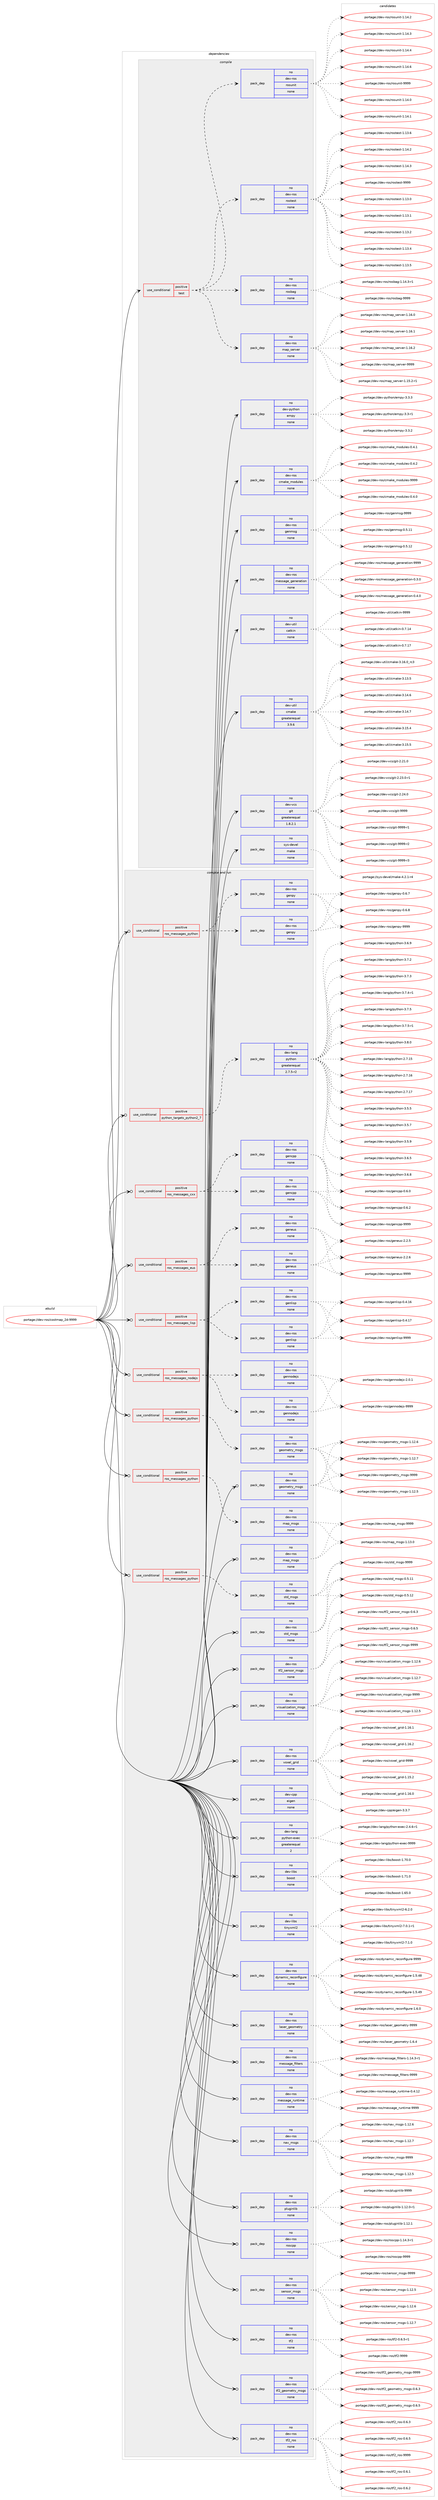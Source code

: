 digraph prolog {

# *************
# Graph options
# *************

newrank=true;
concentrate=true;
compound=true;
graph [rankdir=LR,fontname=Helvetica,fontsize=10,ranksep=1.5];#, ranksep=2.5, nodesep=0.2];
edge  [arrowhead=vee];
node  [fontname=Helvetica,fontsize=10];

# **********
# The ebuild
# **********

subgraph cluster_leftcol {
color=gray;
rank=same;
label=<<i>ebuild</i>>;
id [label="portage://dev-ros/costmap_2d-9999", color=red, width=4, href="../dev-ros/costmap_2d-9999.svg"];
}

# ****************
# The dependencies
# ****************

subgraph cluster_midcol {
color=gray;
label=<<i>dependencies</i>>;
subgraph cluster_compile {
fillcolor="#eeeeee";
style=filled;
label=<<i>compile</i>>;
subgraph cond42320 {
dependency185612 [label=<<TABLE BORDER="0" CELLBORDER="1" CELLSPACING="0" CELLPADDING="4"><TR><TD ROWSPAN="3" CELLPADDING="10">use_conditional</TD></TR><TR><TD>positive</TD></TR><TR><TD>test</TD></TR></TABLE>>, shape=none, color=red];
subgraph pack139864 {
dependency185613 [label=<<TABLE BORDER="0" CELLBORDER="1" CELLSPACING="0" CELLPADDING="4" WIDTH="220"><TR><TD ROWSPAN="6" CELLPADDING="30">pack_dep</TD></TR><TR><TD WIDTH="110">no</TD></TR><TR><TD>dev-ros</TD></TR><TR><TD>map_server</TD></TR><TR><TD>none</TD></TR><TR><TD></TD></TR></TABLE>>, shape=none, color=blue];
}
dependency185612:e -> dependency185613:w [weight=20,style="dashed",arrowhead="vee"];
subgraph pack139865 {
dependency185614 [label=<<TABLE BORDER="0" CELLBORDER="1" CELLSPACING="0" CELLPADDING="4" WIDTH="220"><TR><TD ROWSPAN="6" CELLPADDING="30">pack_dep</TD></TR><TR><TD WIDTH="110">no</TD></TR><TR><TD>dev-ros</TD></TR><TR><TD>rosbag</TD></TR><TR><TD>none</TD></TR><TR><TD></TD></TR></TABLE>>, shape=none, color=blue];
}
dependency185612:e -> dependency185614:w [weight=20,style="dashed",arrowhead="vee"];
subgraph pack139866 {
dependency185615 [label=<<TABLE BORDER="0" CELLBORDER="1" CELLSPACING="0" CELLPADDING="4" WIDTH="220"><TR><TD ROWSPAN="6" CELLPADDING="30">pack_dep</TD></TR><TR><TD WIDTH="110">no</TD></TR><TR><TD>dev-ros</TD></TR><TR><TD>rostest</TD></TR><TR><TD>none</TD></TR><TR><TD></TD></TR></TABLE>>, shape=none, color=blue];
}
dependency185612:e -> dependency185615:w [weight=20,style="dashed",arrowhead="vee"];
subgraph pack139867 {
dependency185616 [label=<<TABLE BORDER="0" CELLBORDER="1" CELLSPACING="0" CELLPADDING="4" WIDTH="220"><TR><TD ROWSPAN="6" CELLPADDING="30">pack_dep</TD></TR><TR><TD WIDTH="110">no</TD></TR><TR><TD>dev-ros</TD></TR><TR><TD>rosunit</TD></TR><TR><TD>none</TD></TR><TR><TD></TD></TR></TABLE>>, shape=none, color=blue];
}
dependency185612:e -> dependency185616:w [weight=20,style="dashed",arrowhead="vee"];
}
id:e -> dependency185612:w [weight=20,style="solid",arrowhead="vee"];
subgraph pack139868 {
dependency185617 [label=<<TABLE BORDER="0" CELLBORDER="1" CELLSPACING="0" CELLPADDING="4" WIDTH="220"><TR><TD ROWSPAN="6" CELLPADDING="30">pack_dep</TD></TR><TR><TD WIDTH="110">no</TD></TR><TR><TD>dev-python</TD></TR><TR><TD>empy</TD></TR><TR><TD>none</TD></TR><TR><TD></TD></TR></TABLE>>, shape=none, color=blue];
}
id:e -> dependency185617:w [weight=20,style="solid",arrowhead="vee"];
subgraph pack139869 {
dependency185618 [label=<<TABLE BORDER="0" CELLBORDER="1" CELLSPACING="0" CELLPADDING="4" WIDTH="220"><TR><TD ROWSPAN="6" CELLPADDING="30">pack_dep</TD></TR><TR><TD WIDTH="110">no</TD></TR><TR><TD>dev-ros</TD></TR><TR><TD>cmake_modules</TD></TR><TR><TD>none</TD></TR><TR><TD></TD></TR></TABLE>>, shape=none, color=blue];
}
id:e -> dependency185618:w [weight=20,style="solid",arrowhead="vee"];
subgraph pack139870 {
dependency185619 [label=<<TABLE BORDER="0" CELLBORDER="1" CELLSPACING="0" CELLPADDING="4" WIDTH="220"><TR><TD ROWSPAN="6" CELLPADDING="30">pack_dep</TD></TR><TR><TD WIDTH="110">no</TD></TR><TR><TD>dev-ros</TD></TR><TR><TD>genmsg</TD></TR><TR><TD>none</TD></TR><TR><TD></TD></TR></TABLE>>, shape=none, color=blue];
}
id:e -> dependency185619:w [weight=20,style="solid",arrowhead="vee"];
subgraph pack139871 {
dependency185620 [label=<<TABLE BORDER="0" CELLBORDER="1" CELLSPACING="0" CELLPADDING="4" WIDTH="220"><TR><TD ROWSPAN="6" CELLPADDING="30">pack_dep</TD></TR><TR><TD WIDTH="110">no</TD></TR><TR><TD>dev-ros</TD></TR><TR><TD>message_generation</TD></TR><TR><TD>none</TD></TR><TR><TD></TD></TR></TABLE>>, shape=none, color=blue];
}
id:e -> dependency185620:w [weight=20,style="solid",arrowhead="vee"];
subgraph pack139872 {
dependency185621 [label=<<TABLE BORDER="0" CELLBORDER="1" CELLSPACING="0" CELLPADDING="4" WIDTH="220"><TR><TD ROWSPAN="6" CELLPADDING="30">pack_dep</TD></TR><TR><TD WIDTH="110">no</TD></TR><TR><TD>dev-util</TD></TR><TR><TD>catkin</TD></TR><TR><TD>none</TD></TR><TR><TD></TD></TR></TABLE>>, shape=none, color=blue];
}
id:e -> dependency185621:w [weight=20,style="solid",arrowhead="vee"];
subgraph pack139873 {
dependency185622 [label=<<TABLE BORDER="0" CELLBORDER="1" CELLSPACING="0" CELLPADDING="4" WIDTH="220"><TR><TD ROWSPAN="6" CELLPADDING="30">pack_dep</TD></TR><TR><TD WIDTH="110">no</TD></TR><TR><TD>dev-util</TD></TR><TR><TD>cmake</TD></TR><TR><TD>greaterequal</TD></TR><TR><TD>3.9.6</TD></TR></TABLE>>, shape=none, color=blue];
}
id:e -> dependency185622:w [weight=20,style="solid",arrowhead="vee"];
subgraph pack139874 {
dependency185623 [label=<<TABLE BORDER="0" CELLBORDER="1" CELLSPACING="0" CELLPADDING="4" WIDTH="220"><TR><TD ROWSPAN="6" CELLPADDING="30">pack_dep</TD></TR><TR><TD WIDTH="110">no</TD></TR><TR><TD>dev-vcs</TD></TR><TR><TD>git</TD></TR><TR><TD>greaterequal</TD></TR><TR><TD>1.8.2.1</TD></TR></TABLE>>, shape=none, color=blue];
}
id:e -> dependency185623:w [weight=20,style="solid",arrowhead="vee"];
subgraph pack139875 {
dependency185624 [label=<<TABLE BORDER="0" CELLBORDER="1" CELLSPACING="0" CELLPADDING="4" WIDTH="220"><TR><TD ROWSPAN="6" CELLPADDING="30">pack_dep</TD></TR><TR><TD WIDTH="110">no</TD></TR><TR><TD>sys-devel</TD></TR><TR><TD>make</TD></TR><TR><TD>none</TD></TR><TR><TD></TD></TR></TABLE>>, shape=none, color=blue];
}
id:e -> dependency185624:w [weight=20,style="solid",arrowhead="vee"];
}
subgraph cluster_compileandrun {
fillcolor="#eeeeee";
style=filled;
label=<<i>compile and run</i>>;
subgraph cond42321 {
dependency185625 [label=<<TABLE BORDER="0" CELLBORDER="1" CELLSPACING="0" CELLPADDING="4"><TR><TD ROWSPAN="3" CELLPADDING="10">use_conditional</TD></TR><TR><TD>positive</TD></TR><TR><TD>python_targets_python2_7</TD></TR></TABLE>>, shape=none, color=red];
subgraph pack139876 {
dependency185626 [label=<<TABLE BORDER="0" CELLBORDER="1" CELLSPACING="0" CELLPADDING="4" WIDTH="220"><TR><TD ROWSPAN="6" CELLPADDING="30">pack_dep</TD></TR><TR><TD WIDTH="110">no</TD></TR><TR><TD>dev-lang</TD></TR><TR><TD>python</TD></TR><TR><TD>greaterequal</TD></TR><TR><TD>2.7.5-r2</TD></TR></TABLE>>, shape=none, color=blue];
}
dependency185625:e -> dependency185626:w [weight=20,style="dashed",arrowhead="vee"];
}
id:e -> dependency185625:w [weight=20,style="solid",arrowhead="odotvee"];
subgraph cond42322 {
dependency185627 [label=<<TABLE BORDER="0" CELLBORDER="1" CELLSPACING="0" CELLPADDING="4"><TR><TD ROWSPAN="3" CELLPADDING="10">use_conditional</TD></TR><TR><TD>positive</TD></TR><TR><TD>ros_messages_cxx</TD></TR></TABLE>>, shape=none, color=red];
subgraph pack139877 {
dependency185628 [label=<<TABLE BORDER="0" CELLBORDER="1" CELLSPACING="0" CELLPADDING="4" WIDTH="220"><TR><TD ROWSPAN="6" CELLPADDING="30">pack_dep</TD></TR><TR><TD WIDTH="110">no</TD></TR><TR><TD>dev-ros</TD></TR><TR><TD>gencpp</TD></TR><TR><TD>none</TD></TR><TR><TD></TD></TR></TABLE>>, shape=none, color=blue];
}
dependency185627:e -> dependency185628:w [weight=20,style="dashed",arrowhead="vee"];
subgraph pack139878 {
dependency185629 [label=<<TABLE BORDER="0" CELLBORDER="1" CELLSPACING="0" CELLPADDING="4" WIDTH="220"><TR><TD ROWSPAN="6" CELLPADDING="30">pack_dep</TD></TR><TR><TD WIDTH="110">no</TD></TR><TR><TD>dev-ros</TD></TR><TR><TD>gencpp</TD></TR><TR><TD>none</TD></TR><TR><TD></TD></TR></TABLE>>, shape=none, color=blue];
}
dependency185627:e -> dependency185629:w [weight=20,style="dashed",arrowhead="vee"];
}
id:e -> dependency185627:w [weight=20,style="solid",arrowhead="odotvee"];
subgraph cond42323 {
dependency185630 [label=<<TABLE BORDER="0" CELLBORDER="1" CELLSPACING="0" CELLPADDING="4"><TR><TD ROWSPAN="3" CELLPADDING="10">use_conditional</TD></TR><TR><TD>positive</TD></TR><TR><TD>ros_messages_eus</TD></TR></TABLE>>, shape=none, color=red];
subgraph pack139879 {
dependency185631 [label=<<TABLE BORDER="0" CELLBORDER="1" CELLSPACING="0" CELLPADDING="4" WIDTH="220"><TR><TD ROWSPAN="6" CELLPADDING="30">pack_dep</TD></TR><TR><TD WIDTH="110">no</TD></TR><TR><TD>dev-ros</TD></TR><TR><TD>geneus</TD></TR><TR><TD>none</TD></TR><TR><TD></TD></TR></TABLE>>, shape=none, color=blue];
}
dependency185630:e -> dependency185631:w [weight=20,style="dashed",arrowhead="vee"];
subgraph pack139880 {
dependency185632 [label=<<TABLE BORDER="0" CELLBORDER="1" CELLSPACING="0" CELLPADDING="4" WIDTH="220"><TR><TD ROWSPAN="6" CELLPADDING="30">pack_dep</TD></TR><TR><TD WIDTH="110">no</TD></TR><TR><TD>dev-ros</TD></TR><TR><TD>geneus</TD></TR><TR><TD>none</TD></TR><TR><TD></TD></TR></TABLE>>, shape=none, color=blue];
}
dependency185630:e -> dependency185632:w [weight=20,style="dashed",arrowhead="vee"];
}
id:e -> dependency185630:w [weight=20,style="solid",arrowhead="odotvee"];
subgraph cond42324 {
dependency185633 [label=<<TABLE BORDER="0" CELLBORDER="1" CELLSPACING="0" CELLPADDING="4"><TR><TD ROWSPAN="3" CELLPADDING="10">use_conditional</TD></TR><TR><TD>positive</TD></TR><TR><TD>ros_messages_lisp</TD></TR></TABLE>>, shape=none, color=red];
subgraph pack139881 {
dependency185634 [label=<<TABLE BORDER="0" CELLBORDER="1" CELLSPACING="0" CELLPADDING="4" WIDTH="220"><TR><TD ROWSPAN="6" CELLPADDING="30">pack_dep</TD></TR><TR><TD WIDTH="110">no</TD></TR><TR><TD>dev-ros</TD></TR><TR><TD>genlisp</TD></TR><TR><TD>none</TD></TR><TR><TD></TD></TR></TABLE>>, shape=none, color=blue];
}
dependency185633:e -> dependency185634:w [weight=20,style="dashed",arrowhead="vee"];
subgraph pack139882 {
dependency185635 [label=<<TABLE BORDER="0" CELLBORDER="1" CELLSPACING="0" CELLPADDING="4" WIDTH="220"><TR><TD ROWSPAN="6" CELLPADDING="30">pack_dep</TD></TR><TR><TD WIDTH="110">no</TD></TR><TR><TD>dev-ros</TD></TR><TR><TD>genlisp</TD></TR><TR><TD>none</TD></TR><TR><TD></TD></TR></TABLE>>, shape=none, color=blue];
}
dependency185633:e -> dependency185635:w [weight=20,style="dashed",arrowhead="vee"];
}
id:e -> dependency185633:w [weight=20,style="solid",arrowhead="odotvee"];
subgraph cond42325 {
dependency185636 [label=<<TABLE BORDER="0" CELLBORDER="1" CELLSPACING="0" CELLPADDING="4"><TR><TD ROWSPAN="3" CELLPADDING="10">use_conditional</TD></TR><TR><TD>positive</TD></TR><TR><TD>ros_messages_nodejs</TD></TR></TABLE>>, shape=none, color=red];
subgraph pack139883 {
dependency185637 [label=<<TABLE BORDER="0" CELLBORDER="1" CELLSPACING="0" CELLPADDING="4" WIDTH="220"><TR><TD ROWSPAN="6" CELLPADDING="30">pack_dep</TD></TR><TR><TD WIDTH="110">no</TD></TR><TR><TD>dev-ros</TD></TR><TR><TD>gennodejs</TD></TR><TR><TD>none</TD></TR><TR><TD></TD></TR></TABLE>>, shape=none, color=blue];
}
dependency185636:e -> dependency185637:w [weight=20,style="dashed",arrowhead="vee"];
subgraph pack139884 {
dependency185638 [label=<<TABLE BORDER="0" CELLBORDER="1" CELLSPACING="0" CELLPADDING="4" WIDTH="220"><TR><TD ROWSPAN="6" CELLPADDING="30">pack_dep</TD></TR><TR><TD WIDTH="110">no</TD></TR><TR><TD>dev-ros</TD></TR><TR><TD>gennodejs</TD></TR><TR><TD>none</TD></TR><TR><TD></TD></TR></TABLE>>, shape=none, color=blue];
}
dependency185636:e -> dependency185638:w [weight=20,style="dashed",arrowhead="vee"];
}
id:e -> dependency185636:w [weight=20,style="solid",arrowhead="odotvee"];
subgraph cond42326 {
dependency185639 [label=<<TABLE BORDER="0" CELLBORDER="1" CELLSPACING="0" CELLPADDING="4"><TR><TD ROWSPAN="3" CELLPADDING="10">use_conditional</TD></TR><TR><TD>positive</TD></TR><TR><TD>ros_messages_python</TD></TR></TABLE>>, shape=none, color=red];
subgraph pack139885 {
dependency185640 [label=<<TABLE BORDER="0" CELLBORDER="1" CELLSPACING="0" CELLPADDING="4" WIDTH="220"><TR><TD ROWSPAN="6" CELLPADDING="30">pack_dep</TD></TR><TR><TD WIDTH="110">no</TD></TR><TR><TD>dev-ros</TD></TR><TR><TD>genpy</TD></TR><TR><TD>none</TD></TR><TR><TD></TD></TR></TABLE>>, shape=none, color=blue];
}
dependency185639:e -> dependency185640:w [weight=20,style="dashed",arrowhead="vee"];
subgraph pack139886 {
dependency185641 [label=<<TABLE BORDER="0" CELLBORDER="1" CELLSPACING="0" CELLPADDING="4" WIDTH="220"><TR><TD ROWSPAN="6" CELLPADDING="30">pack_dep</TD></TR><TR><TD WIDTH="110">no</TD></TR><TR><TD>dev-ros</TD></TR><TR><TD>genpy</TD></TR><TR><TD>none</TD></TR><TR><TD></TD></TR></TABLE>>, shape=none, color=blue];
}
dependency185639:e -> dependency185641:w [weight=20,style="dashed",arrowhead="vee"];
}
id:e -> dependency185639:w [weight=20,style="solid",arrowhead="odotvee"];
subgraph cond42327 {
dependency185642 [label=<<TABLE BORDER="0" CELLBORDER="1" CELLSPACING="0" CELLPADDING="4"><TR><TD ROWSPAN="3" CELLPADDING="10">use_conditional</TD></TR><TR><TD>positive</TD></TR><TR><TD>ros_messages_python</TD></TR></TABLE>>, shape=none, color=red];
subgraph pack139887 {
dependency185643 [label=<<TABLE BORDER="0" CELLBORDER="1" CELLSPACING="0" CELLPADDING="4" WIDTH="220"><TR><TD ROWSPAN="6" CELLPADDING="30">pack_dep</TD></TR><TR><TD WIDTH="110">no</TD></TR><TR><TD>dev-ros</TD></TR><TR><TD>geometry_msgs</TD></TR><TR><TD>none</TD></TR><TR><TD></TD></TR></TABLE>>, shape=none, color=blue];
}
dependency185642:e -> dependency185643:w [weight=20,style="dashed",arrowhead="vee"];
}
id:e -> dependency185642:w [weight=20,style="solid",arrowhead="odotvee"];
subgraph cond42328 {
dependency185644 [label=<<TABLE BORDER="0" CELLBORDER="1" CELLSPACING="0" CELLPADDING="4"><TR><TD ROWSPAN="3" CELLPADDING="10">use_conditional</TD></TR><TR><TD>positive</TD></TR><TR><TD>ros_messages_python</TD></TR></TABLE>>, shape=none, color=red];
subgraph pack139888 {
dependency185645 [label=<<TABLE BORDER="0" CELLBORDER="1" CELLSPACING="0" CELLPADDING="4" WIDTH="220"><TR><TD ROWSPAN="6" CELLPADDING="30">pack_dep</TD></TR><TR><TD WIDTH="110">no</TD></TR><TR><TD>dev-ros</TD></TR><TR><TD>map_msgs</TD></TR><TR><TD>none</TD></TR><TR><TD></TD></TR></TABLE>>, shape=none, color=blue];
}
dependency185644:e -> dependency185645:w [weight=20,style="dashed",arrowhead="vee"];
}
id:e -> dependency185644:w [weight=20,style="solid",arrowhead="odotvee"];
subgraph cond42329 {
dependency185646 [label=<<TABLE BORDER="0" CELLBORDER="1" CELLSPACING="0" CELLPADDING="4"><TR><TD ROWSPAN="3" CELLPADDING="10">use_conditional</TD></TR><TR><TD>positive</TD></TR><TR><TD>ros_messages_python</TD></TR></TABLE>>, shape=none, color=red];
subgraph pack139889 {
dependency185647 [label=<<TABLE BORDER="0" CELLBORDER="1" CELLSPACING="0" CELLPADDING="4" WIDTH="220"><TR><TD ROWSPAN="6" CELLPADDING="30">pack_dep</TD></TR><TR><TD WIDTH="110">no</TD></TR><TR><TD>dev-ros</TD></TR><TR><TD>std_msgs</TD></TR><TR><TD>none</TD></TR><TR><TD></TD></TR></TABLE>>, shape=none, color=blue];
}
dependency185646:e -> dependency185647:w [weight=20,style="dashed",arrowhead="vee"];
}
id:e -> dependency185646:w [weight=20,style="solid",arrowhead="odotvee"];
subgraph pack139890 {
dependency185648 [label=<<TABLE BORDER="0" CELLBORDER="1" CELLSPACING="0" CELLPADDING="4" WIDTH="220"><TR><TD ROWSPAN="6" CELLPADDING="30">pack_dep</TD></TR><TR><TD WIDTH="110">no</TD></TR><TR><TD>dev-cpp</TD></TR><TR><TD>eigen</TD></TR><TR><TD>none</TD></TR><TR><TD></TD></TR></TABLE>>, shape=none, color=blue];
}
id:e -> dependency185648:w [weight=20,style="solid",arrowhead="odotvee"];
subgraph pack139891 {
dependency185649 [label=<<TABLE BORDER="0" CELLBORDER="1" CELLSPACING="0" CELLPADDING="4" WIDTH="220"><TR><TD ROWSPAN="6" CELLPADDING="30">pack_dep</TD></TR><TR><TD WIDTH="110">no</TD></TR><TR><TD>dev-lang</TD></TR><TR><TD>python-exec</TD></TR><TR><TD>greaterequal</TD></TR><TR><TD>2</TD></TR></TABLE>>, shape=none, color=blue];
}
id:e -> dependency185649:w [weight=20,style="solid",arrowhead="odotvee"];
subgraph pack139892 {
dependency185650 [label=<<TABLE BORDER="0" CELLBORDER="1" CELLSPACING="0" CELLPADDING="4" WIDTH="220"><TR><TD ROWSPAN="6" CELLPADDING="30">pack_dep</TD></TR><TR><TD WIDTH="110">no</TD></TR><TR><TD>dev-libs</TD></TR><TR><TD>boost</TD></TR><TR><TD>none</TD></TR><TR><TD></TD></TR></TABLE>>, shape=none, color=blue];
}
id:e -> dependency185650:w [weight=20,style="solid",arrowhead="odotvee"];
subgraph pack139893 {
dependency185651 [label=<<TABLE BORDER="0" CELLBORDER="1" CELLSPACING="0" CELLPADDING="4" WIDTH="220"><TR><TD ROWSPAN="6" CELLPADDING="30">pack_dep</TD></TR><TR><TD WIDTH="110">no</TD></TR><TR><TD>dev-libs</TD></TR><TR><TD>tinyxml2</TD></TR><TR><TD>none</TD></TR><TR><TD></TD></TR></TABLE>>, shape=none, color=blue];
}
id:e -> dependency185651:w [weight=20,style="solid",arrowhead="odotvee"];
subgraph pack139894 {
dependency185652 [label=<<TABLE BORDER="0" CELLBORDER="1" CELLSPACING="0" CELLPADDING="4" WIDTH="220"><TR><TD ROWSPAN="6" CELLPADDING="30">pack_dep</TD></TR><TR><TD WIDTH="110">no</TD></TR><TR><TD>dev-ros</TD></TR><TR><TD>dynamic_reconfigure</TD></TR><TR><TD>none</TD></TR><TR><TD></TD></TR></TABLE>>, shape=none, color=blue];
}
id:e -> dependency185652:w [weight=20,style="solid",arrowhead="odotvee"];
subgraph pack139895 {
dependency185653 [label=<<TABLE BORDER="0" CELLBORDER="1" CELLSPACING="0" CELLPADDING="4" WIDTH="220"><TR><TD ROWSPAN="6" CELLPADDING="30">pack_dep</TD></TR><TR><TD WIDTH="110">no</TD></TR><TR><TD>dev-ros</TD></TR><TR><TD>geometry_msgs</TD></TR><TR><TD>none</TD></TR><TR><TD></TD></TR></TABLE>>, shape=none, color=blue];
}
id:e -> dependency185653:w [weight=20,style="solid",arrowhead="odotvee"];
subgraph pack139896 {
dependency185654 [label=<<TABLE BORDER="0" CELLBORDER="1" CELLSPACING="0" CELLPADDING="4" WIDTH="220"><TR><TD ROWSPAN="6" CELLPADDING="30">pack_dep</TD></TR><TR><TD WIDTH="110">no</TD></TR><TR><TD>dev-ros</TD></TR><TR><TD>laser_geometry</TD></TR><TR><TD>none</TD></TR><TR><TD></TD></TR></TABLE>>, shape=none, color=blue];
}
id:e -> dependency185654:w [weight=20,style="solid",arrowhead="odotvee"];
subgraph pack139897 {
dependency185655 [label=<<TABLE BORDER="0" CELLBORDER="1" CELLSPACING="0" CELLPADDING="4" WIDTH="220"><TR><TD ROWSPAN="6" CELLPADDING="30">pack_dep</TD></TR><TR><TD WIDTH="110">no</TD></TR><TR><TD>dev-ros</TD></TR><TR><TD>map_msgs</TD></TR><TR><TD>none</TD></TR><TR><TD></TD></TR></TABLE>>, shape=none, color=blue];
}
id:e -> dependency185655:w [weight=20,style="solid",arrowhead="odotvee"];
subgraph pack139898 {
dependency185656 [label=<<TABLE BORDER="0" CELLBORDER="1" CELLSPACING="0" CELLPADDING="4" WIDTH="220"><TR><TD ROWSPAN="6" CELLPADDING="30">pack_dep</TD></TR><TR><TD WIDTH="110">no</TD></TR><TR><TD>dev-ros</TD></TR><TR><TD>message_filters</TD></TR><TR><TD>none</TD></TR><TR><TD></TD></TR></TABLE>>, shape=none, color=blue];
}
id:e -> dependency185656:w [weight=20,style="solid",arrowhead="odotvee"];
subgraph pack139899 {
dependency185657 [label=<<TABLE BORDER="0" CELLBORDER="1" CELLSPACING="0" CELLPADDING="4" WIDTH="220"><TR><TD ROWSPAN="6" CELLPADDING="30">pack_dep</TD></TR><TR><TD WIDTH="110">no</TD></TR><TR><TD>dev-ros</TD></TR><TR><TD>message_runtime</TD></TR><TR><TD>none</TD></TR><TR><TD></TD></TR></TABLE>>, shape=none, color=blue];
}
id:e -> dependency185657:w [weight=20,style="solid",arrowhead="odotvee"];
subgraph pack139900 {
dependency185658 [label=<<TABLE BORDER="0" CELLBORDER="1" CELLSPACING="0" CELLPADDING="4" WIDTH="220"><TR><TD ROWSPAN="6" CELLPADDING="30">pack_dep</TD></TR><TR><TD WIDTH="110">no</TD></TR><TR><TD>dev-ros</TD></TR><TR><TD>nav_msgs</TD></TR><TR><TD>none</TD></TR><TR><TD></TD></TR></TABLE>>, shape=none, color=blue];
}
id:e -> dependency185658:w [weight=20,style="solid",arrowhead="odotvee"];
subgraph pack139901 {
dependency185659 [label=<<TABLE BORDER="0" CELLBORDER="1" CELLSPACING="0" CELLPADDING="4" WIDTH="220"><TR><TD ROWSPAN="6" CELLPADDING="30">pack_dep</TD></TR><TR><TD WIDTH="110">no</TD></TR><TR><TD>dev-ros</TD></TR><TR><TD>pluginlib</TD></TR><TR><TD>none</TD></TR><TR><TD></TD></TR></TABLE>>, shape=none, color=blue];
}
id:e -> dependency185659:w [weight=20,style="solid",arrowhead="odotvee"];
subgraph pack139902 {
dependency185660 [label=<<TABLE BORDER="0" CELLBORDER="1" CELLSPACING="0" CELLPADDING="4" WIDTH="220"><TR><TD ROWSPAN="6" CELLPADDING="30">pack_dep</TD></TR><TR><TD WIDTH="110">no</TD></TR><TR><TD>dev-ros</TD></TR><TR><TD>roscpp</TD></TR><TR><TD>none</TD></TR><TR><TD></TD></TR></TABLE>>, shape=none, color=blue];
}
id:e -> dependency185660:w [weight=20,style="solid",arrowhead="odotvee"];
subgraph pack139903 {
dependency185661 [label=<<TABLE BORDER="0" CELLBORDER="1" CELLSPACING="0" CELLPADDING="4" WIDTH="220"><TR><TD ROWSPAN="6" CELLPADDING="30">pack_dep</TD></TR><TR><TD WIDTH="110">no</TD></TR><TR><TD>dev-ros</TD></TR><TR><TD>sensor_msgs</TD></TR><TR><TD>none</TD></TR><TR><TD></TD></TR></TABLE>>, shape=none, color=blue];
}
id:e -> dependency185661:w [weight=20,style="solid",arrowhead="odotvee"];
subgraph pack139904 {
dependency185662 [label=<<TABLE BORDER="0" CELLBORDER="1" CELLSPACING="0" CELLPADDING="4" WIDTH="220"><TR><TD ROWSPAN="6" CELLPADDING="30">pack_dep</TD></TR><TR><TD WIDTH="110">no</TD></TR><TR><TD>dev-ros</TD></TR><TR><TD>std_msgs</TD></TR><TR><TD>none</TD></TR><TR><TD></TD></TR></TABLE>>, shape=none, color=blue];
}
id:e -> dependency185662:w [weight=20,style="solid",arrowhead="odotvee"];
subgraph pack139905 {
dependency185663 [label=<<TABLE BORDER="0" CELLBORDER="1" CELLSPACING="0" CELLPADDING="4" WIDTH="220"><TR><TD ROWSPAN="6" CELLPADDING="30">pack_dep</TD></TR><TR><TD WIDTH="110">no</TD></TR><TR><TD>dev-ros</TD></TR><TR><TD>tf2</TD></TR><TR><TD>none</TD></TR><TR><TD></TD></TR></TABLE>>, shape=none, color=blue];
}
id:e -> dependency185663:w [weight=20,style="solid",arrowhead="odotvee"];
subgraph pack139906 {
dependency185664 [label=<<TABLE BORDER="0" CELLBORDER="1" CELLSPACING="0" CELLPADDING="4" WIDTH="220"><TR><TD ROWSPAN="6" CELLPADDING="30">pack_dep</TD></TR><TR><TD WIDTH="110">no</TD></TR><TR><TD>dev-ros</TD></TR><TR><TD>tf2_geometry_msgs</TD></TR><TR><TD>none</TD></TR><TR><TD></TD></TR></TABLE>>, shape=none, color=blue];
}
id:e -> dependency185664:w [weight=20,style="solid",arrowhead="odotvee"];
subgraph pack139907 {
dependency185665 [label=<<TABLE BORDER="0" CELLBORDER="1" CELLSPACING="0" CELLPADDING="4" WIDTH="220"><TR><TD ROWSPAN="6" CELLPADDING="30">pack_dep</TD></TR><TR><TD WIDTH="110">no</TD></TR><TR><TD>dev-ros</TD></TR><TR><TD>tf2_ros</TD></TR><TR><TD>none</TD></TR><TR><TD></TD></TR></TABLE>>, shape=none, color=blue];
}
id:e -> dependency185665:w [weight=20,style="solid",arrowhead="odotvee"];
subgraph pack139908 {
dependency185666 [label=<<TABLE BORDER="0" CELLBORDER="1" CELLSPACING="0" CELLPADDING="4" WIDTH="220"><TR><TD ROWSPAN="6" CELLPADDING="30">pack_dep</TD></TR><TR><TD WIDTH="110">no</TD></TR><TR><TD>dev-ros</TD></TR><TR><TD>tf2_sensor_msgs</TD></TR><TR><TD>none</TD></TR><TR><TD></TD></TR></TABLE>>, shape=none, color=blue];
}
id:e -> dependency185666:w [weight=20,style="solid",arrowhead="odotvee"];
subgraph pack139909 {
dependency185667 [label=<<TABLE BORDER="0" CELLBORDER="1" CELLSPACING="0" CELLPADDING="4" WIDTH="220"><TR><TD ROWSPAN="6" CELLPADDING="30">pack_dep</TD></TR><TR><TD WIDTH="110">no</TD></TR><TR><TD>dev-ros</TD></TR><TR><TD>visualization_msgs</TD></TR><TR><TD>none</TD></TR><TR><TD></TD></TR></TABLE>>, shape=none, color=blue];
}
id:e -> dependency185667:w [weight=20,style="solid",arrowhead="odotvee"];
subgraph pack139910 {
dependency185668 [label=<<TABLE BORDER="0" CELLBORDER="1" CELLSPACING="0" CELLPADDING="4" WIDTH="220"><TR><TD ROWSPAN="6" CELLPADDING="30">pack_dep</TD></TR><TR><TD WIDTH="110">no</TD></TR><TR><TD>dev-ros</TD></TR><TR><TD>voxel_grid</TD></TR><TR><TD>none</TD></TR><TR><TD></TD></TR></TABLE>>, shape=none, color=blue];
}
id:e -> dependency185668:w [weight=20,style="solid",arrowhead="odotvee"];
}
subgraph cluster_run {
fillcolor="#eeeeee";
style=filled;
label=<<i>run</i>>;
}
}

# **************
# The candidates
# **************

subgraph cluster_choices {
rank=same;
color=gray;
label=<<i>candidates</i>>;

subgraph choice139864 {
color=black;
nodesep=1;
choiceportage10010111845114111115471099711295115101114118101114454946495346504511449 [label="portage://dev-ros/map_server-1.15.2-r1", color=red, width=4,href="../dev-ros/map_server-1.15.2-r1.svg"];
choiceportage1001011184511411111547109971129511510111411810111445494649544648 [label="portage://dev-ros/map_server-1.16.0", color=red, width=4,href="../dev-ros/map_server-1.16.0.svg"];
choiceportage1001011184511411111547109971129511510111411810111445494649544649 [label="portage://dev-ros/map_server-1.16.1", color=red, width=4,href="../dev-ros/map_server-1.16.1.svg"];
choiceportage1001011184511411111547109971129511510111411810111445494649544650 [label="portage://dev-ros/map_server-1.16.2", color=red, width=4,href="../dev-ros/map_server-1.16.2.svg"];
choiceportage100101118451141111154710997112951151011141181011144557575757 [label="portage://dev-ros/map_server-9999", color=red, width=4,href="../dev-ros/map_server-9999.svg"];
dependency185613:e -> choiceportage10010111845114111115471099711295115101114118101114454946495346504511449:w [style=dotted,weight="100"];
dependency185613:e -> choiceportage1001011184511411111547109971129511510111411810111445494649544648:w [style=dotted,weight="100"];
dependency185613:e -> choiceportage1001011184511411111547109971129511510111411810111445494649544649:w [style=dotted,weight="100"];
dependency185613:e -> choiceportage1001011184511411111547109971129511510111411810111445494649544650:w [style=dotted,weight="100"];
dependency185613:e -> choiceportage100101118451141111154710997112951151011141181011144557575757:w [style=dotted,weight="100"];
}
subgraph choice139865 {
color=black;
nodesep=1;
choiceportage10010111845114111115471141111159897103454946495246514511449 [label="portage://dev-ros/rosbag-1.14.3-r1", color=red, width=4,href="../dev-ros/rosbag-1.14.3-r1.svg"];
choiceportage100101118451141111154711411111598971034557575757 [label="portage://dev-ros/rosbag-9999", color=red, width=4,href="../dev-ros/rosbag-9999.svg"];
dependency185614:e -> choiceportage10010111845114111115471141111159897103454946495246514511449:w [style=dotted,weight="100"];
dependency185614:e -> choiceportage100101118451141111154711411111598971034557575757:w [style=dotted,weight="100"];
}
subgraph choice139866 {
color=black;
nodesep=1;
choiceportage100101118451141111154711411111511610111511645494649514648 [label="portage://dev-ros/rostest-1.13.0", color=red, width=4,href="../dev-ros/rostest-1.13.0.svg"];
choiceportage100101118451141111154711411111511610111511645494649514649 [label="portage://dev-ros/rostest-1.13.1", color=red, width=4,href="../dev-ros/rostest-1.13.1.svg"];
choiceportage100101118451141111154711411111511610111511645494649514650 [label="portage://dev-ros/rostest-1.13.2", color=red, width=4,href="../dev-ros/rostest-1.13.2.svg"];
choiceportage100101118451141111154711411111511610111511645494649514652 [label="portage://dev-ros/rostest-1.13.4", color=red, width=4,href="../dev-ros/rostest-1.13.4.svg"];
choiceportage100101118451141111154711411111511610111511645494649514653 [label="portage://dev-ros/rostest-1.13.5", color=red, width=4,href="../dev-ros/rostest-1.13.5.svg"];
choiceportage100101118451141111154711411111511610111511645494649514654 [label="portage://dev-ros/rostest-1.13.6", color=red, width=4,href="../dev-ros/rostest-1.13.6.svg"];
choiceportage100101118451141111154711411111511610111511645494649524650 [label="portage://dev-ros/rostest-1.14.2", color=red, width=4,href="../dev-ros/rostest-1.14.2.svg"];
choiceportage100101118451141111154711411111511610111511645494649524651 [label="portage://dev-ros/rostest-1.14.3", color=red, width=4,href="../dev-ros/rostest-1.14.3.svg"];
choiceportage10010111845114111115471141111151161011151164557575757 [label="portage://dev-ros/rostest-9999", color=red, width=4,href="../dev-ros/rostest-9999.svg"];
dependency185615:e -> choiceportage100101118451141111154711411111511610111511645494649514648:w [style=dotted,weight="100"];
dependency185615:e -> choiceportage100101118451141111154711411111511610111511645494649514649:w [style=dotted,weight="100"];
dependency185615:e -> choiceportage100101118451141111154711411111511610111511645494649514650:w [style=dotted,weight="100"];
dependency185615:e -> choiceportage100101118451141111154711411111511610111511645494649514652:w [style=dotted,weight="100"];
dependency185615:e -> choiceportage100101118451141111154711411111511610111511645494649514653:w [style=dotted,weight="100"];
dependency185615:e -> choiceportage100101118451141111154711411111511610111511645494649514654:w [style=dotted,weight="100"];
dependency185615:e -> choiceportage100101118451141111154711411111511610111511645494649524650:w [style=dotted,weight="100"];
dependency185615:e -> choiceportage100101118451141111154711411111511610111511645494649524651:w [style=dotted,weight="100"];
dependency185615:e -> choiceportage10010111845114111115471141111151161011151164557575757:w [style=dotted,weight="100"];
}
subgraph choice139867 {
color=black;
nodesep=1;
choiceportage100101118451141111154711411111511711010511645494649524648 [label="portage://dev-ros/rosunit-1.14.0", color=red, width=4,href="../dev-ros/rosunit-1.14.0.svg"];
choiceportage100101118451141111154711411111511711010511645494649524649 [label="portage://dev-ros/rosunit-1.14.1", color=red, width=4,href="../dev-ros/rosunit-1.14.1.svg"];
choiceportage100101118451141111154711411111511711010511645494649524650 [label="portage://dev-ros/rosunit-1.14.2", color=red, width=4,href="../dev-ros/rosunit-1.14.2.svg"];
choiceportage100101118451141111154711411111511711010511645494649524651 [label="portage://dev-ros/rosunit-1.14.3", color=red, width=4,href="../dev-ros/rosunit-1.14.3.svg"];
choiceportage100101118451141111154711411111511711010511645494649524652 [label="portage://dev-ros/rosunit-1.14.4", color=red, width=4,href="../dev-ros/rosunit-1.14.4.svg"];
choiceportage100101118451141111154711411111511711010511645494649524654 [label="portage://dev-ros/rosunit-1.14.6", color=red, width=4,href="../dev-ros/rosunit-1.14.6.svg"];
choiceportage10010111845114111115471141111151171101051164557575757 [label="portage://dev-ros/rosunit-9999", color=red, width=4,href="../dev-ros/rosunit-9999.svg"];
dependency185616:e -> choiceportage100101118451141111154711411111511711010511645494649524648:w [style=dotted,weight="100"];
dependency185616:e -> choiceportage100101118451141111154711411111511711010511645494649524649:w [style=dotted,weight="100"];
dependency185616:e -> choiceportage100101118451141111154711411111511711010511645494649524650:w [style=dotted,weight="100"];
dependency185616:e -> choiceportage100101118451141111154711411111511711010511645494649524651:w [style=dotted,weight="100"];
dependency185616:e -> choiceportage100101118451141111154711411111511711010511645494649524652:w [style=dotted,weight="100"];
dependency185616:e -> choiceportage100101118451141111154711411111511711010511645494649524654:w [style=dotted,weight="100"];
dependency185616:e -> choiceportage10010111845114111115471141111151171101051164557575757:w [style=dotted,weight="100"];
}
subgraph choice139868 {
color=black;
nodesep=1;
choiceportage1001011184511212111610411111047101109112121455146514511449 [label="portage://dev-python/empy-3.3-r1", color=red, width=4,href="../dev-python/empy-3.3-r1.svg"];
choiceportage1001011184511212111610411111047101109112121455146514650 [label="portage://dev-python/empy-3.3.2", color=red, width=4,href="../dev-python/empy-3.3.2.svg"];
choiceportage1001011184511212111610411111047101109112121455146514651 [label="portage://dev-python/empy-3.3.3", color=red, width=4,href="../dev-python/empy-3.3.3.svg"];
dependency185617:e -> choiceportage1001011184511212111610411111047101109112121455146514511449:w [style=dotted,weight="100"];
dependency185617:e -> choiceportage1001011184511212111610411111047101109112121455146514650:w [style=dotted,weight="100"];
dependency185617:e -> choiceportage1001011184511212111610411111047101109112121455146514651:w [style=dotted,weight="100"];
}
subgraph choice139869 {
color=black;
nodesep=1;
choiceportage1001011184511411111547991099710710195109111100117108101115454846524648 [label="portage://dev-ros/cmake_modules-0.4.0", color=red, width=4,href="../dev-ros/cmake_modules-0.4.0.svg"];
choiceportage1001011184511411111547991099710710195109111100117108101115454846524649 [label="portage://dev-ros/cmake_modules-0.4.1", color=red, width=4,href="../dev-ros/cmake_modules-0.4.1.svg"];
choiceportage1001011184511411111547991099710710195109111100117108101115454846524650 [label="portage://dev-ros/cmake_modules-0.4.2", color=red, width=4,href="../dev-ros/cmake_modules-0.4.2.svg"];
choiceportage10010111845114111115479910997107101951091111001171081011154557575757 [label="portage://dev-ros/cmake_modules-9999", color=red, width=4,href="../dev-ros/cmake_modules-9999.svg"];
dependency185618:e -> choiceportage1001011184511411111547991099710710195109111100117108101115454846524648:w [style=dotted,weight="100"];
dependency185618:e -> choiceportage1001011184511411111547991099710710195109111100117108101115454846524649:w [style=dotted,weight="100"];
dependency185618:e -> choiceportage1001011184511411111547991099710710195109111100117108101115454846524650:w [style=dotted,weight="100"];
dependency185618:e -> choiceportage10010111845114111115479910997107101951091111001171081011154557575757:w [style=dotted,weight="100"];
}
subgraph choice139870 {
color=black;
nodesep=1;
choiceportage100101118451141111154710310111010911510345484653464949 [label="portage://dev-ros/genmsg-0.5.11", color=red, width=4,href="../dev-ros/genmsg-0.5.11.svg"];
choiceportage100101118451141111154710310111010911510345484653464950 [label="portage://dev-ros/genmsg-0.5.12", color=red, width=4,href="../dev-ros/genmsg-0.5.12.svg"];
choiceportage10010111845114111115471031011101091151034557575757 [label="portage://dev-ros/genmsg-9999", color=red, width=4,href="../dev-ros/genmsg-9999.svg"];
dependency185619:e -> choiceportage100101118451141111154710310111010911510345484653464949:w [style=dotted,weight="100"];
dependency185619:e -> choiceportage100101118451141111154710310111010911510345484653464950:w [style=dotted,weight="100"];
dependency185619:e -> choiceportage10010111845114111115471031011101091151034557575757:w [style=dotted,weight="100"];
}
subgraph choice139871 {
color=black;
nodesep=1;
choiceportage1001011184511411111547109101115115971031019510310111010111497116105111110454846514648 [label="portage://dev-ros/message_generation-0.3.0", color=red, width=4,href="../dev-ros/message_generation-0.3.0.svg"];
choiceportage1001011184511411111547109101115115971031019510310111010111497116105111110454846524648 [label="portage://dev-ros/message_generation-0.4.0", color=red, width=4,href="../dev-ros/message_generation-0.4.0.svg"];
choiceportage10010111845114111115471091011151159710310195103101110101114971161051111104557575757 [label="portage://dev-ros/message_generation-9999", color=red, width=4,href="../dev-ros/message_generation-9999.svg"];
dependency185620:e -> choiceportage1001011184511411111547109101115115971031019510310111010111497116105111110454846514648:w [style=dotted,weight="100"];
dependency185620:e -> choiceportage1001011184511411111547109101115115971031019510310111010111497116105111110454846524648:w [style=dotted,weight="100"];
dependency185620:e -> choiceportage10010111845114111115471091011151159710310195103101110101114971161051111104557575757:w [style=dotted,weight="100"];
}
subgraph choice139872 {
color=black;
nodesep=1;
choiceportage1001011184511711610510847999711610710511045484655464952 [label="portage://dev-util/catkin-0.7.14", color=red, width=4,href="../dev-util/catkin-0.7.14.svg"];
choiceportage1001011184511711610510847999711610710511045484655464955 [label="portage://dev-util/catkin-0.7.17", color=red, width=4,href="../dev-util/catkin-0.7.17.svg"];
choiceportage100101118451171161051084799971161071051104557575757 [label="portage://dev-util/catkin-9999", color=red, width=4,href="../dev-util/catkin-9999.svg"];
dependency185621:e -> choiceportage1001011184511711610510847999711610710511045484655464952:w [style=dotted,weight="100"];
dependency185621:e -> choiceportage1001011184511711610510847999711610710511045484655464955:w [style=dotted,weight="100"];
dependency185621:e -> choiceportage100101118451171161051084799971161071051104557575757:w [style=dotted,weight="100"];
}
subgraph choice139873 {
color=black;
nodesep=1;
choiceportage1001011184511711610510847991099710710145514649514653 [label="portage://dev-util/cmake-3.13.5", color=red, width=4,href="../dev-util/cmake-3.13.5.svg"];
choiceportage1001011184511711610510847991099710710145514649524654 [label="portage://dev-util/cmake-3.14.6", color=red, width=4,href="../dev-util/cmake-3.14.6.svg"];
choiceportage1001011184511711610510847991099710710145514649524655 [label="portage://dev-util/cmake-3.14.7", color=red, width=4,href="../dev-util/cmake-3.14.7.svg"];
choiceportage1001011184511711610510847991099710710145514649534652 [label="portage://dev-util/cmake-3.15.4", color=red, width=4,href="../dev-util/cmake-3.15.4.svg"];
choiceportage1001011184511711610510847991099710710145514649534653 [label="portage://dev-util/cmake-3.15.5", color=red, width=4,href="../dev-util/cmake-3.15.5.svg"];
choiceportage1001011184511711610510847991099710710145514649544648951149951 [label="portage://dev-util/cmake-3.16.0_rc3", color=red, width=4,href="../dev-util/cmake-3.16.0_rc3.svg"];
dependency185622:e -> choiceportage1001011184511711610510847991099710710145514649514653:w [style=dotted,weight="100"];
dependency185622:e -> choiceportage1001011184511711610510847991099710710145514649524654:w [style=dotted,weight="100"];
dependency185622:e -> choiceportage1001011184511711610510847991099710710145514649524655:w [style=dotted,weight="100"];
dependency185622:e -> choiceportage1001011184511711610510847991099710710145514649534652:w [style=dotted,weight="100"];
dependency185622:e -> choiceportage1001011184511711610510847991099710710145514649534653:w [style=dotted,weight="100"];
dependency185622:e -> choiceportage1001011184511711610510847991099710710145514649544648951149951:w [style=dotted,weight="100"];
}
subgraph choice139874 {
color=black;
nodesep=1;
choiceportage10010111845118991154710310511645504650494648 [label="portage://dev-vcs/git-2.21.0", color=red, width=4,href="../dev-vcs/git-2.21.0.svg"];
choiceportage100101118451189911547103105116455046505146484511449 [label="portage://dev-vcs/git-2.23.0-r1", color=red, width=4,href="../dev-vcs/git-2.23.0-r1.svg"];
choiceportage10010111845118991154710310511645504650524648 [label="portage://dev-vcs/git-2.24.0", color=red, width=4,href="../dev-vcs/git-2.24.0.svg"];
choiceportage1001011184511899115471031051164557575757 [label="portage://dev-vcs/git-9999", color=red, width=4,href="../dev-vcs/git-9999.svg"];
choiceportage10010111845118991154710310511645575757574511449 [label="portage://dev-vcs/git-9999-r1", color=red, width=4,href="../dev-vcs/git-9999-r1.svg"];
choiceportage10010111845118991154710310511645575757574511450 [label="portage://dev-vcs/git-9999-r2", color=red, width=4,href="../dev-vcs/git-9999-r2.svg"];
choiceportage10010111845118991154710310511645575757574511451 [label="portage://dev-vcs/git-9999-r3", color=red, width=4,href="../dev-vcs/git-9999-r3.svg"];
dependency185623:e -> choiceportage10010111845118991154710310511645504650494648:w [style=dotted,weight="100"];
dependency185623:e -> choiceportage100101118451189911547103105116455046505146484511449:w [style=dotted,weight="100"];
dependency185623:e -> choiceportage10010111845118991154710310511645504650524648:w [style=dotted,weight="100"];
dependency185623:e -> choiceportage1001011184511899115471031051164557575757:w [style=dotted,weight="100"];
dependency185623:e -> choiceportage10010111845118991154710310511645575757574511449:w [style=dotted,weight="100"];
dependency185623:e -> choiceportage10010111845118991154710310511645575757574511450:w [style=dotted,weight="100"];
dependency185623:e -> choiceportage10010111845118991154710310511645575757574511451:w [style=dotted,weight="100"];
}
subgraph choice139875 {
color=black;
nodesep=1;
choiceportage1151211154510010111810110847109971071014552465046494511452 [label="portage://sys-devel/make-4.2.1-r4", color=red, width=4,href="../sys-devel/make-4.2.1-r4.svg"];
dependency185624:e -> choiceportage1151211154510010111810110847109971071014552465046494511452:w [style=dotted,weight="100"];
}
subgraph choice139876 {
color=black;
nodesep=1;
choiceportage10010111845108971101034711212111610411111045504655464953 [label="portage://dev-lang/python-2.7.15", color=red, width=4,href="../dev-lang/python-2.7.15.svg"];
choiceportage10010111845108971101034711212111610411111045504655464954 [label="portage://dev-lang/python-2.7.16", color=red, width=4,href="../dev-lang/python-2.7.16.svg"];
choiceportage10010111845108971101034711212111610411111045504655464955 [label="portage://dev-lang/python-2.7.17", color=red, width=4,href="../dev-lang/python-2.7.17.svg"];
choiceportage100101118451089711010347112121116104111110455146534653 [label="portage://dev-lang/python-3.5.5", color=red, width=4,href="../dev-lang/python-3.5.5.svg"];
choiceportage100101118451089711010347112121116104111110455146534655 [label="portage://dev-lang/python-3.5.7", color=red, width=4,href="../dev-lang/python-3.5.7.svg"];
choiceportage100101118451089711010347112121116104111110455146534657 [label="portage://dev-lang/python-3.5.9", color=red, width=4,href="../dev-lang/python-3.5.9.svg"];
choiceportage100101118451089711010347112121116104111110455146544653 [label="portage://dev-lang/python-3.6.5", color=red, width=4,href="../dev-lang/python-3.6.5.svg"];
choiceportage100101118451089711010347112121116104111110455146544656 [label="portage://dev-lang/python-3.6.8", color=red, width=4,href="../dev-lang/python-3.6.8.svg"];
choiceportage100101118451089711010347112121116104111110455146544657 [label="portage://dev-lang/python-3.6.9", color=red, width=4,href="../dev-lang/python-3.6.9.svg"];
choiceportage100101118451089711010347112121116104111110455146554650 [label="portage://dev-lang/python-3.7.2", color=red, width=4,href="../dev-lang/python-3.7.2.svg"];
choiceportage100101118451089711010347112121116104111110455146554651 [label="portage://dev-lang/python-3.7.3", color=red, width=4,href="../dev-lang/python-3.7.3.svg"];
choiceportage1001011184510897110103471121211161041111104551465546524511449 [label="portage://dev-lang/python-3.7.4-r1", color=red, width=4,href="../dev-lang/python-3.7.4-r1.svg"];
choiceportage100101118451089711010347112121116104111110455146554653 [label="portage://dev-lang/python-3.7.5", color=red, width=4,href="../dev-lang/python-3.7.5.svg"];
choiceportage1001011184510897110103471121211161041111104551465546534511449 [label="portage://dev-lang/python-3.7.5-r1", color=red, width=4,href="../dev-lang/python-3.7.5-r1.svg"];
choiceportage100101118451089711010347112121116104111110455146564648 [label="portage://dev-lang/python-3.8.0", color=red, width=4,href="../dev-lang/python-3.8.0.svg"];
dependency185626:e -> choiceportage10010111845108971101034711212111610411111045504655464953:w [style=dotted,weight="100"];
dependency185626:e -> choiceportage10010111845108971101034711212111610411111045504655464954:w [style=dotted,weight="100"];
dependency185626:e -> choiceportage10010111845108971101034711212111610411111045504655464955:w [style=dotted,weight="100"];
dependency185626:e -> choiceportage100101118451089711010347112121116104111110455146534653:w [style=dotted,weight="100"];
dependency185626:e -> choiceportage100101118451089711010347112121116104111110455146534655:w [style=dotted,weight="100"];
dependency185626:e -> choiceportage100101118451089711010347112121116104111110455146534657:w [style=dotted,weight="100"];
dependency185626:e -> choiceportage100101118451089711010347112121116104111110455146544653:w [style=dotted,weight="100"];
dependency185626:e -> choiceportage100101118451089711010347112121116104111110455146544656:w [style=dotted,weight="100"];
dependency185626:e -> choiceportage100101118451089711010347112121116104111110455146544657:w [style=dotted,weight="100"];
dependency185626:e -> choiceportage100101118451089711010347112121116104111110455146554650:w [style=dotted,weight="100"];
dependency185626:e -> choiceportage100101118451089711010347112121116104111110455146554651:w [style=dotted,weight="100"];
dependency185626:e -> choiceportage1001011184510897110103471121211161041111104551465546524511449:w [style=dotted,weight="100"];
dependency185626:e -> choiceportage100101118451089711010347112121116104111110455146554653:w [style=dotted,weight="100"];
dependency185626:e -> choiceportage1001011184510897110103471121211161041111104551465546534511449:w [style=dotted,weight="100"];
dependency185626:e -> choiceportage100101118451089711010347112121116104111110455146564648:w [style=dotted,weight="100"];
}
subgraph choice139877 {
color=black;
nodesep=1;
choiceportage100101118451141111154710310111099112112454846544648 [label="portage://dev-ros/gencpp-0.6.0", color=red, width=4,href="../dev-ros/gencpp-0.6.0.svg"];
choiceportage100101118451141111154710310111099112112454846544650 [label="portage://dev-ros/gencpp-0.6.2", color=red, width=4,href="../dev-ros/gencpp-0.6.2.svg"];
choiceportage1001011184511411111547103101110991121124557575757 [label="portage://dev-ros/gencpp-9999", color=red, width=4,href="../dev-ros/gencpp-9999.svg"];
dependency185628:e -> choiceportage100101118451141111154710310111099112112454846544648:w [style=dotted,weight="100"];
dependency185628:e -> choiceportage100101118451141111154710310111099112112454846544650:w [style=dotted,weight="100"];
dependency185628:e -> choiceportage1001011184511411111547103101110991121124557575757:w [style=dotted,weight="100"];
}
subgraph choice139878 {
color=black;
nodesep=1;
choiceportage100101118451141111154710310111099112112454846544648 [label="portage://dev-ros/gencpp-0.6.0", color=red, width=4,href="../dev-ros/gencpp-0.6.0.svg"];
choiceportage100101118451141111154710310111099112112454846544650 [label="portage://dev-ros/gencpp-0.6.2", color=red, width=4,href="../dev-ros/gencpp-0.6.2.svg"];
choiceportage1001011184511411111547103101110991121124557575757 [label="portage://dev-ros/gencpp-9999", color=red, width=4,href="../dev-ros/gencpp-9999.svg"];
dependency185629:e -> choiceportage100101118451141111154710310111099112112454846544648:w [style=dotted,weight="100"];
dependency185629:e -> choiceportage100101118451141111154710310111099112112454846544650:w [style=dotted,weight="100"];
dependency185629:e -> choiceportage1001011184511411111547103101110991121124557575757:w [style=dotted,weight="100"];
}
subgraph choice139879 {
color=black;
nodesep=1;
choiceportage1001011184511411111547103101110101117115455046504653 [label="portage://dev-ros/geneus-2.2.5", color=red, width=4,href="../dev-ros/geneus-2.2.5.svg"];
choiceportage1001011184511411111547103101110101117115455046504654 [label="portage://dev-ros/geneus-2.2.6", color=red, width=4,href="../dev-ros/geneus-2.2.6.svg"];
choiceportage10010111845114111115471031011101011171154557575757 [label="portage://dev-ros/geneus-9999", color=red, width=4,href="../dev-ros/geneus-9999.svg"];
dependency185631:e -> choiceportage1001011184511411111547103101110101117115455046504653:w [style=dotted,weight="100"];
dependency185631:e -> choiceportage1001011184511411111547103101110101117115455046504654:w [style=dotted,weight="100"];
dependency185631:e -> choiceportage10010111845114111115471031011101011171154557575757:w [style=dotted,weight="100"];
}
subgraph choice139880 {
color=black;
nodesep=1;
choiceportage1001011184511411111547103101110101117115455046504653 [label="portage://dev-ros/geneus-2.2.5", color=red, width=4,href="../dev-ros/geneus-2.2.5.svg"];
choiceportage1001011184511411111547103101110101117115455046504654 [label="portage://dev-ros/geneus-2.2.6", color=red, width=4,href="../dev-ros/geneus-2.2.6.svg"];
choiceportage10010111845114111115471031011101011171154557575757 [label="portage://dev-ros/geneus-9999", color=red, width=4,href="../dev-ros/geneus-9999.svg"];
dependency185632:e -> choiceportage1001011184511411111547103101110101117115455046504653:w [style=dotted,weight="100"];
dependency185632:e -> choiceportage1001011184511411111547103101110101117115455046504654:w [style=dotted,weight="100"];
dependency185632:e -> choiceportage10010111845114111115471031011101011171154557575757:w [style=dotted,weight="100"];
}
subgraph choice139881 {
color=black;
nodesep=1;
choiceportage100101118451141111154710310111010810511511245484652464954 [label="portage://dev-ros/genlisp-0.4.16", color=red, width=4,href="../dev-ros/genlisp-0.4.16.svg"];
choiceportage100101118451141111154710310111010810511511245484652464955 [label="portage://dev-ros/genlisp-0.4.17", color=red, width=4,href="../dev-ros/genlisp-0.4.17.svg"];
choiceportage10010111845114111115471031011101081051151124557575757 [label="portage://dev-ros/genlisp-9999", color=red, width=4,href="../dev-ros/genlisp-9999.svg"];
dependency185634:e -> choiceportage100101118451141111154710310111010810511511245484652464954:w [style=dotted,weight="100"];
dependency185634:e -> choiceportage100101118451141111154710310111010810511511245484652464955:w [style=dotted,weight="100"];
dependency185634:e -> choiceportage10010111845114111115471031011101081051151124557575757:w [style=dotted,weight="100"];
}
subgraph choice139882 {
color=black;
nodesep=1;
choiceportage100101118451141111154710310111010810511511245484652464954 [label="portage://dev-ros/genlisp-0.4.16", color=red, width=4,href="../dev-ros/genlisp-0.4.16.svg"];
choiceportage100101118451141111154710310111010810511511245484652464955 [label="portage://dev-ros/genlisp-0.4.17", color=red, width=4,href="../dev-ros/genlisp-0.4.17.svg"];
choiceportage10010111845114111115471031011101081051151124557575757 [label="portage://dev-ros/genlisp-9999", color=red, width=4,href="../dev-ros/genlisp-9999.svg"];
dependency185635:e -> choiceportage100101118451141111154710310111010810511511245484652464954:w [style=dotted,weight="100"];
dependency185635:e -> choiceportage100101118451141111154710310111010810511511245484652464955:w [style=dotted,weight="100"];
dependency185635:e -> choiceportage10010111845114111115471031011101081051151124557575757:w [style=dotted,weight="100"];
}
subgraph choice139883 {
color=black;
nodesep=1;
choiceportage1001011184511411111547103101110110111100101106115455046484649 [label="portage://dev-ros/gennodejs-2.0.1", color=red, width=4,href="../dev-ros/gennodejs-2.0.1.svg"];
choiceportage10010111845114111115471031011101101111001011061154557575757 [label="portage://dev-ros/gennodejs-9999", color=red, width=4,href="../dev-ros/gennodejs-9999.svg"];
dependency185637:e -> choiceportage1001011184511411111547103101110110111100101106115455046484649:w [style=dotted,weight="100"];
dependency185637:e -> choiceportage10010111845114111115471031011101101111001011061154557575757:w [style=dotted,weight="100"];
}
subgraph choice139884 {
color=black;
nodesep=1;
choiceportage1001011184511411111547103101110110111100101106115455046484649 [label="portage://dev-ros/gennodejs-2.0.1", color=red, width=4,href="../dev-ros/gennodejs-2.0.1.svg"];
choiceportage10010111845114111115471031011101101111001011061154557575757 [label="portage://dev-ros/gennodejs-9999", color=red, width=4,href="../dev-ros/gennodejs-9999.svg"];
dependency185638:e -> choiceportage1001011184511411111547103101110110111100101106115455046484649:w [style=dotted,weight="100"];
dependency185638:e -> choiceportage10010111845114111115471031011101101111001011061154557575757:w [style=dotted,weight="100"];
}
subgraph choice139885 {
color=black;
nodesep=1;
choiceportage1001011184511411111547103101110112121454846544655 [label="portage://dev-ros/genpy-0.6.7", color=red, width=4,href="../dev-ros/genpy-0.6.7.svg"];
choiceportage1001011184511411111547103101110112121454846544656 [label="portage://dev-ros/genpy-0.6.8", color=red, width=4,href="../dev-ros/genpy-0.6.8.svg"];
choiceportage10010111845114111115471031011101121214557575757 [label="portage://dev-ros/genpy-9999", color=red, width=4,href="../dev-ros/genpy-9999.svg"];
dependency185640:e -> choiceportage1001011184511411111547103101110112121454846544655:w [style=dotted,weight="100"];
dependency185640:e -> choiceportage1001011184511411111547103101110112121454846544656:w [style=dotted,weight="100"];
dependency185640:e -> choiceportage10010111845114111115471031011101121214557575757:w [style=dotted,weight="100"];
}
subgraph choice139886 {
color=black;
nodesep=1;
choiceportage1001011184511411111547103101110112121454846544655 [label="portage://dev-ros/genpy-0.6.7", color=red, width=4,href="../dev-ros/genpy-0.6.7.svg"];
choiceportage1001011184511411111547103101110112121454846544656 [label="portage://dev-ros/genpy-0.6.8", color=red, width=4,href="../dev-ros/genpy-0.6.8.svg"];
choiceportage10010111845114111115471031011101121214557575757 [label="portage://dev-ros/genpy-9999", color=red, width=4,href="../dev-ros/genpy-9999.svg"];
dependency185641:e -> choiceportage1001011184511411111547103101110112121454846544655:w [style=dotted,weight="100"];
dependency185641:e -> choiceportage1001011184511411111547103101110112121454846544656:w [style=dotted,weight="100"];
dependency185641:e -> choiceportage10010111845114111115471031011101121214557575757:w [style=dotted,weight="100"];
}
subgraph choice139887 {
color=black;
nodesep=1;
choiceportage10010111845114111115471031011111091011161141219510911510311545494649504653 [label="portage://dev-ros/geometry_msgs-1.12.5", color=red, width=4,href="../dev-ros/geometry_msgs-1.12.5.svg"];
choiceportage10010111845114111115471031011111091011161141219510911510311545494649504654 [label="portage://dev-ros/geometry_msgs-1.12.6", color=red, width=4,href="../dev-ros/geometry_msgs-1.12.6.svg"];
choiceportage10010111845114111115471031011111091011161141219510911510311545494649504655 [label="portage://dev-ros/geometry_msgs-1.12.7", color=red, width=4,href="../dev-ros/geometry_msgs-1.12.7.svg"];
choiceportage1001011184511411111547103101111109101116114121951091151031154557575757 [label="portage://dev-ros/geometry_msgs-9999", color=red, width=4,href="../dev-ros/geometry_msgs-9999.svg"];
dependency185643:e -> choiceportage10010111845114111115471031011111091011161141219510911510311545494649504653:w [style=dotted,weight="100"];
dependency185643:e -> choiceportage10010111845114111115471031011111091011161141219510911510311545494649504654:w [style=dotted,weight="100"];
dependency185643:e -> choiceportage10010111845114111115471031011111091011161141219510911510311545494649504655:w [style=dotted,weight="100"];
dependency185643:e -> choiceportage1001011184511411111547103101111109101116114121951091151031154557575757:w [style=dotted,weight="100"];
}
subgraph choice139888 {
color=black;
nodesep=1;
choiceportage1001011184511411111547109971129510911510311545494649514648 [label="portage://dev-ros/map_msgs-1.13.0", color=red, width=4,href="../dev-ros/map_msgs-1.13.0.svg"];
choiceportage100101118451141111154710997112951091151031154557575757 [label="portage://dev-ros/map_msgs-9999", color=red, width=4,href="../dev-ros/map_msgs-9999.svg"];
dependency185645:e -> choiceportage1001011184511411111547109971129510911510311545494649514648:w [style=dotted,weight="100"];
dependency185645:e -> choiceportage100101118451141111154710997112951091151031154557575757:w [style=dotted,weight="100"];
}
subgraph choice139889 {
color=black;
nodesep=1;
choiceportage10010111845114111115471151161009510911510311545484653464949 [label="portage://dev-ros/std_msgs-0.5.11", color=red, width=4,href="../dev-ros/std_msgs-0.5.11.svg"];
choiceportage10010111845114111115471151161009510911510311545484653464950 [label="portage://dev-ros/std_msgs-0.5.12", color=red, width=4,href="../dev-ros/std_msgs-0.5.12.svg"];
choiceportage1001011184511411111547115116100951091151031154557575757 [label="portage://dev-ros/std_msgs-9999", color=red, width=4,href="../dev-ros/std_msgs-9999.svg"];
dependency185647:e -> choiceportage10010111845114111115471151161009510911510311545484653464949:w [style=dotted,weight="100"];
dependency185647:e -> choiceportage10010111845114111115471151161009510911510311545484653464950:w [style=dotted,weight="100"];
dependency185647:e -> choiceportage1001011184511411111547115116100951091151031154557575757:w [style=dotted,weight="100"];
}
subgraph choice139890 {
color=black;
nodesep=1;
choiceportage100101118459911211247101105103101110455146514655 [label="portage://dev-cpp/eigen-3.3.7", color=red, width=4,href="../dev-cpp/eigen-3.3.7.svg"];
dependency185648:e -> choiceportage100101118459911211247101105103101110455146514655:w [style=dotted,weight="100"];
}
subgraph choice139891 {
color=black;
nodesep=1;
choiceportage10010111845108971101034711212111610411111045101120101994550465246544511449 [label="portage://dev-lang/python-exec-2.4.6-r1", color=red, width=4,href="../dev-lang/python-exec-2.4.6-r1.svg"];
choiceportage10010111845108971101034711212111610411111045101120101994557575757 [label="portage://dev-lang/python-exec-9999", color=red, width=4,href="../dev-lang/python-exec-9999.svg"];
dependency185649:e -> choiceportage10010111845108971101034711212111610411111045101120101994550465246544511449:w [style=dotted,weight="100"];
dependency185649:e -> choiceportage10010111845108971101034711212111610411111045101120101994557575757:w [style=dotted,weight="100"];
}
subgraph choice139892 {
color=black;
nodesep=1;
choiceportage1001011184510810598115479811111111511645494654534648 [label="portage://dev-libs/boost-1.65.0", color=red, width=4,href="../dev-libs/boost-1.65.0.svg"];
choiceportage1001011184510810598115479811111111511645494655484648 [label="portage://dev-libs/boost-1.70.0", color=red, width=4,href="../dev-libs/boost-1.70.0.svg"];
choiceportage1001011184510810598115479811111111511645494655494648 [label="portage://dev-libs/boost-1.71.0", color=red, width=4,href="../dev-libs/boost-1.71.0.svg"];
dependency185650:e -> choiceportage1001011184510810598115479811111111511645494654534648:w [style=dotted,weight="100"];
dependency185650:e -> choiceportage1001011184510810598115479811111111511645494655484648:w [style=dotted,weight="100"];
dependency185650:e -> choiceportage1001011184510810598115479811111111511645494655494648:w [style=dotted,weight="100"];
}
subgraph choice139893 {
color=black;
nodesep=1;
choiceportage10010111845108105981154711610511012112010910850455446504648 [label="portage://dev-libs/tinyxml2-6.2.0", color=red, width=4,href="../dev-libs/tinyxml2-6.2.0.svg"];
choiceportage100101118451081059811547116105110121120109108504555464846494511449 [label="portage://dev-libs/tinyxml2-7.0.1-r1", color=red, width=4,href="../dev-libs/tinyxml2-7.0.1-r1.svg"];
choiceportage10010111845108105981154711610511012112010910850455546494648 [label="portage://dev-libs/tinyxml2-7.1.0", color=red, width=4,href="../dev-libs/tinyxml2-7.1.0.svg"];
dependency185651:e -> choiceportage10010111845108105981154711610511012112010910850455446504648:w [style=dotted,weight="100"];
dependency185651:e -> choiceportage100101118451081059811547116105110121120109108504555464846494511449:w [style=dotted,weight="100"];
dependency185651:e -> choiceportage10010111845108105981154711610511012112010910850455546494648:w [style=dotted,weight="100"];
}
subgraph choice139894 {
color=black;
nodesep=1;
choiceportage10010111845114111115471001211109710910599951141019911111010210510311711410145494653465256 [label="portage://dev-ros/dynamic_reconfigure-1.5.48", color=red, width=4,href="../dev-ros/dynamic_reconfigure-1.5.48.svg"];
choiceportage10010111845114111115471001211109710910599951141019911111010210510311711410145494653465257 [label="portage://dev-ros/dynamic_reconfigure-1.5.49", color=red, width=4,href="../dev-ros/dynamic_reconfigure-1.5.49.svg"];
choiceportage100101118451141111154710012111097109105999511410199111110102105103117114101454946544648 [label="portage://dev-ros/dynamic_reconfigure-1.6.0", color=red, width=4,href="../dev-ros/dynamic_reconfigure-1.6.0.svg"];
choiceportage1001011184511411111547100121110971091059995114101991111101021051031171141014557575757 [label="portage://dev-ros/dynamic_reconfigure-9999", color=red, width=4,href="../dev-ros/dynamic_reconfigure-9999.svg"];
dependency185652:e -> choiceportage10010111845114111115471001211109710910599951141019911111010210510311711410145494653465256:w [style=dotted,weight="100"];
dependency185652:e -> choiceportage10010111845114111115471001211109710910599951141019911111010210510311711410145494653465257:w [style=dotted,weight="100"];
dependency185652:e -> choiceportage100101118451141111154710012111097109105999511410199111110102105103117114101454946544648:w [style=dotted,weight="100"];
dependency185652:e -> choiceportage1001011184511411111547100121110971091059995114101991111101021051031171141014557575757:w [style=dotted,weight="100"];
}
subgraph choice139895 {
color=black;
nodesep=1;
choiceportage10010111845114111115471031011111091011161141219510911510311545494649504653 [label="portage://dev-ros/geometry_msgs-1.12.5", color=red, width=4,href="../dev-ros/geometry_msgs-1.12.5.svg"];
choiceportage10010111845114111115471031011111091011161141219510911510311545494649504654 [label="portage://dev-ros/geometry_msgs-1.12.6", color=red, width=4,href="../dev-ros/geometry_msgs-1.12.6.svg"];
choiceportage10010111845114111115471031011111091011161141219510911510311545494649504655 [label="portage://dev-ros/geometry_msgs-1.12.7", color=red, width=4,href="../dev-ros/geometry_msgs-1.12.7.svg"];
choiceportage1001011184511411111547103101111109101116114121951091151031154557575757 [label="portage://dev-ros/geometry_msgs-9999", color=red, width=4,href="../dev-ros/geometry_msgs-9999.svg"];
dependency185653:e -> choiceportage10010111845114111115471031011111091011161141219510911510311545494649504653:w [style=dotted,weight="100"];
dependency185653:e -> choiceportage10010111845114111115471031011111091011161141219510911510311545494649504654:w [style=dotted,weight="100"];
dependency185653:e -> choiceportage10010111845114111115471031011111091011161141219510911510311545494649504655:w [style=dotted,weight="100"];
dependency185653:e -> choiceportage1001011184511411111547103101111109101116114121951091151031154557575757:w [style=dotted,weight="100"];
}
subgraph choice139896 {
color=black;
nodesep=1;
choiceportage10010111845114111115471089711510111495103101111109101116114121454946544652 [label="portage://dev-ros/laser_geometry-1.6.4", color=red, width=4,href="../dev-ros/laser_geometry-1.6.4.svg"];
choiceportage100101118451141111154710897115101114951031011111091011161141214557575757 [label="portage://dev-ros/laser_geometry-9999", color=red, width=4,href="../dev-ros/laser_geometry-9999.svg"];
dependency185654:e -> choiceportage10010111845114111115471089711510111495103101111109101116114121454946544652:w [style=dotted,weight="100"];
dependency185654:e -> choiceportage100101118451141111154710897115101114951031011111091011161141214557575757:w [style=dotted,weight="100"];
}
subgraph choice139897 {
color=black;
nodesep=1;
choiceportage1001011184511411111547109971129510911510311545494649514648 [label="portage://dev-ros/map_msgs-1.13.0", color=red, width=4,href="../dev-ros/map_msgs-1.13.0.svg"];
choiceportage100101118451141111154710997112951091151031154557575757 [label="portage://dev-ros/map_msgs-9999", color=red, width=4,href="../dev-ros/map_msgs-9999.svg"];
dependency185655:e -> choiceportage1001011184511411111547109971129510911510311545494649514648:w [style=dotted,weight="100"];
dependency185655:e -> choiceportage100101118451141111154710997112951091151031154557575757:w [style=dotted,weight="100"];
}
subgraph choice139898 {
color=black;
nodesep=1;
choiceportage10010111845114111115471091011151159710310195102105108116101114115454946495246514511449 [label="portage://dev-ros/message_filters-1.14.3-r1", color=red, width=4,href="../dev-ros/message_filters-1.14.3-r1.svg"];
choiceportage100101118451141111154710910111511597103101951021051081161011141154557575757 [label="portage://dev-ros/message_filters-9999", color=red, width=4,href="../dev-ros/message_filters-9999.svg"];
dependency185656:e -> choiceportage10010111845114111115471091011151159710310195102105108116101114115454946495246514511449:w [style=dotted,weight="100"];
dependency185656:e -> choiceportage100101118451141111154710910111511597103101951021051081161011141154557575757:w [style=dotted,weight="100"];
}
subgraph choice139899 {
color=black;
nodesep=1;
choiceportage1001011184511411111547109101115115971031019511411711011610510910145484652464950 [label="portage://dev-ros/message_runtime-0.4.12", color=red, width=4,href="../dev-ros/message_runtime-0.4.12.svg"];
choiceportage100101118451141111154710910111511597103101951141171101161051091014557575757 [label="portage://dev-ros/message_runtime-9999", color=red, width=4,href="../dev-ros/message_runtime-9999.svg"];
dependency185657:e -> choiceportage1001011184511411111547109101115115971031019511411711011610510910145484652464950:w [style=dotted,weight="100"];
dependency185657:e -> choiceportage100101118451141111154710910111511597103101951141171101161051091014557575757:w [style=dotted,weight="100"];
}
subgraph choice139900 {
color=black;
nodesep=1;
choiceportage1001011184511411111547110971189510911510311545494649504653 [label="portage://dev-ros/nav_msgs-1.12.5", color=red, width=4,href="../dev-ros/nav_msgs-1.12.5.svg"];
choiceportage1001011184511411111547110971189510911510311545494649504654 [label="portage://dev-ros/nav_msgs-1.12.6", color=red, width=4,href="../dev-ros/nav_msgs-1.12.6.svg"];
choiceportage1001011184511411111547110971189510911510311545494649504655 [label="portage://dev-ros/nav_msgs-1.12.7", color=red, width=4,href="../dev-ros/nav_msgs-1.12.7.svg"];
choiceportage100101118451141111154711097118951091151031154557575757 [label="portage://dev-ros/nav_msgs-9999", color=red, width=4,href="../dev-ros/nav_msgs-9999.svg"];
dependency185658:e -> choiceportage1001011184511411111547110971189510911510311545494649504653:w [style=dotted,weight="100"];
dependency185658:e -> choiceportage1001011184511411111547110971189510911510311545494649504654:w [style=dotted,weight="100"];
dependency185658:e -> choiceportage1001011184511411111547110971189510911510311545494649504655:w [style=dotted,weight="100"];
dependency185658:e -> choiceportage100101118451141111154711097118951091151031154557575757:w [style=dotted,weight="100"];
}
subgraph choice139901 {
color=black;
nodesep=1;
choiceportage100101118451141111154711210811710310511010810598454946495046484511449 [label="portage://dev-ros/pluginlib-1.12.0-r1", color=red, width=4,href="../dev-ros/pluginlib-1.12.0-r1.svg"];
choiceportage10010111845114111115471121081171031051101081059845494649504649 [label="portage://dev-ros/pluginlib-1.12.1", color=red, width=4,href="../dev-ros/pluginlib-1.12.1.svg"];
choiceportage1001011184511411111547112108117103105110108105984557575757 [label="portage://dev-ros/pluginlib-9999", color=red, width=4,href="../dev-ros/pluginlib-9999.svg"];
dependency185659:e -> choiceportage100101118451141111154711210811710310511010810598454946495046484511449:w [style=dotted,weight="100"];
dependency185659:e -> choiceportage10010111845114111115471121081171031051101081059845494649504649:w [style=dotted,weight="100"];
dependency185659:e -> choiceportage1001011184511411111547112108117103105110108105984557575757:w [style=dotted,weight="100"];
}
subgraph choice139902 {
color=black;
nodesep=1;
choiceportage100101118451141111154711411111599112112454946495246514511449 [label="portage://dev-ros/roscpp-1.14.3-r1", color=red, width=4,href="../dev-ros/roscpp-1.14.3-r1.svg"];
choiceportage1001011184511411111547114111115991121124557575757 [label="portage://dev-ros/roscpp-9999", color=red, width=4,href="../dev-ros/roscpp-9999.svg"];
dependency185660:e -> choiceportage100101118451141111154711411111599112112454946495246514511449:w [style=dotted,weight="100"];
dependency185660:e -> choiceportage1001011184511411111547114111115991121124557575757:w [style=dotted,weight="100"];
}
subgraph choice139903 {
color=black;
nodesep=1;
choiceportage10010111845114111115471151011101151111149510911510311545494649504653 [label="portage://dev-ros/sensor_msgs-1.12.5", color=red, width=4,href="../dev-ros/sensor_msgs-1.12.5.svg"];
choiceportage10010111845114111115471151011101151111149510911510311545494649504654 [label="portage://dev-ros/sensor_msgs-1.12.6", color=red, width=4,href="../dev-ros/sensor_msgs-1.12.6.svg"];
choiceportage10010111845114111115471151011101151111149510911510311545494649504655 [label="portage://dev-ros/sensor_msgs-1.12.7", color=red, width=4,href="../dev-ros/sensor_msgs-1.12.7.svg"];
choiceportage1001011184511411111547115101110115111114951091151031154557575757 [label="portage://dev-ros/sensor_msgs-9999", color=red, width=4,href="../dev-ros/sensor_msgs-9999.svg"];
dependency185661:e -> choiceportage10010111845114111115471151011101151111149510911510311545494649504653:w [style=dotted,weight="100"];
dependency185661:e -> choiceportage10010111845114111115471151011101151111149510911510311545494649504654:w [style=dotted,weight="100"];
dependency185661:e -> choiceportage10010111845114111115471151011101151111149510911510311545494649504655:w [style=dotted,weight="100"];
dependency185661:e -> choiceportage1001011184511411111547115101110115111114951091151031154557575757:w [style=dotted,weight="100"];
}
subgraph choice139904 {
color=black;
nodesep=1;
choiceportage10010111845114111115471151161009510911510311545484653464949 [label="portage://dev-ros/std_msgs-0.5.11", color=red, width=4,href="../dev-ros/std_msgs-0.5.11.svg"];
choiceportage10010111845114111115471151161009510911510311545484653464950 [label="portage://dev-ros/std_msgs-0.5.12", color=red, width=4,href="../dev-ros/std_msgs-0.5.12.svg"];
choiceportage1001011184511411111547115116100951091151031154557575757 [label="portage://dev-ros/std_msgs-9999", color=red, width=4,href="../dev-ros/std_msgs-9999.svg"];
dependency185662:e -> choiceportage10010111845114111115471151161009510911510311545484653464949:w [style=dotted,weight="100"];
dependency185662:e -> choiceportage10010111845114111115471151161009510911510311545484653464950:w [style=dotted,weight="100"];
dependency185662:e -> choiceportage1001011184511411111547115116100951091151031154557575757:w [style=dotted,weight="100"];
}
subgraph choice139905 {
color=black;
nodesep=1;
choiceportage1001011184511411111547116102504548465446534511449 [label="portage://dev-ros/tf2-0.6.5-r1", color=red, width=4,href="../dev-ros/tf2-0.6.5-r1.svg"];
choiceportage1001011184511411111547116102504557575757 [label="portage://dev-ros/tf2-9999", color=red, width=4,href="../dev-ros/tf2-9999.svg"];
dependency185663:e -> choiceportage1001011184511411111547116102504548465446534511449:w [style=dotted,weight="100"];
dependency185663:e -> choiceportage1001011184511411111547116102504557575757:w [style=dotted,weight="100"];
}
subgraph choice139906 {
color=black;
nodesep=1;
choiceportage1001011184511411111547116102509510310111110910111611412195109115103115454846544651 [label="portage://dev-ros/tf2_geometry_msgs-0.6.3", color=red, width=4,href="../dev-ros/tf2_geometry_msgs-0.6.3.svg"];
choiceportage1001011184511411111547116102509510310111110910111611412195109115103115454846544653 [label="portage://dev-ros/tf2_geometry_msgs-0.6.5", color=red, width=4,href="../dev-ros/tf2_geometry_msgs-0.6.5.svg"];
choiceportage10010111845114111115471161025095103101111109101116114121951091151031154557575757 [label="portage://dev-ros/tf2_geometry_msgs-9999", color=red, width=4,href="../dev-ros/tf2_geometry_msgs-9999.svg"];
dependency185664:e -> choiceportage1001011184511411111547116102509510310111110910111611412195109115103115454846544651:w [style=dotted,weight="100"];
dependency185664:e -> choiceportage1001011184511411111547116102509510310111110910111611412195109115103115454846544653:w [style=dotted,weight="100"];
dependency185664:e -> choiceportage10010111845114111115471161025095103101111109101116114121951091151031154557575757:w [style=dotted,weight="100"];
}
subgraph choice139907 {
color=black;
nodesep=1;
choiceportage10010111845114111115471161025095114111115454846544649 [label="portage://dev-ros/tf2_ros-0.6.1", color=red, width=4,href="../dev-ros/tf2_ros-0.6.1.svg"];
choiceportage10010111845114111115471161025095114111115454846544650 [label="portage://dev-ros/tf2_ros-0.6.2", color=red, width=4,href="../dev-ros/tf2_ros-0.6.2.svg"];
choiceportage10010111845114111115471161025095114111115454846544651 [label="portage://dev-ros/tf2_ros-0.6.3", color=red, width=4,href="../dev-ros/tf2_ros-0.6.3.svg"];
choiceportage10010111845114111115471161025095114111115454846544653 [label="portage://dev-ros/tf2_ros-0.6.5", color=red, width=4,href="../dev-ros/tf2_ros-0.6.5.svg"];
choiceportage100101118451141111154711610250951141111154557575757 [label="portage://dev-ros/tf2_ros-9999", color=red, width=4,href="../dev-ros/tf2_ros-9999.svg"];
dependency185665:e -> choiceportage10010111845114111115471161025095114111115454846544649:w [style=dotted,weight="100"];
dependency185665:e -> choiceportage10010111845114111115471161025095114111115454846544650:w [style=dotted,weight="100"];
dependency185665:e -> choiceportage10010111845114111115471161025095114111115454846544651:w [style=dotted,weight="100"];
dependency185665:e -> choiceportage10010111845114111115471161025095114111115454846544653:w [style=dotted,weight="100"];
dependency185665:e -> choiceportage100101118451141111154711610250951141111154557575757:w [style=dotted,weight="100"];
}
subgraph choice139908 {
color=black;
nodesep=1;
choiceportage1001011184511411111547116102509511510111011511111495109115103115454846544651 [label="portage://dev-ros/tf2_sensor_msgs-0.6.3", color=red, width=4,href="../dev-ros/tf2_sensor_msgs-0.6.3.svg"];
choiceportage1001011184511411111547116102509511510111011511111495109115103115454846544653 [label="portage://dev-ros/tf2_sensor_msgs-0.6.5", color=red, width=4,href="../dev-ros/tf2_sensor_msgs-0.6.5.svg"];
choiceportage10010111845114111115471161025095115101110115111114951091151031154557575757 [label="portage://dev-ros/tf2_sensor_msgs-9999", color=red, width=4,href="../dev-ros/tf2_sensor_msgs-9999.svg"];
dependency185666:e -> choiceportage1001011184511411111547116102509511510111011511111495109115103115454846544651:w [style=dotted,weight="100"];
dependency185666:e -> choiceportage1001011184511411111547116102509511510111011511111495109115103115454846544653:w [style=dotted,weight="100"];
dependency185666:e -> choiceportage10010111845114111115471161025095115101110115111114951091151031154557575757:w [style=dotted,weight="100"];
}
subgraph choice139909 {
color=black;
nodesep=1;
choiceportage100101118451141111154711810511511797108105122971161051111109510911510311545494649504653 [label="portage://dev-ros/visualization_msgs-1.12.5", color=red, width=4,href="../dev-ros/visualization_msgs-1.12.5.svg"];
choiceportage100101118451141111154711810511511797108105122971161051111109510911510311545494649504654 [label="portage://dev-ros/visualization_msgs-1.12.6", color=red, width=4,href="../dev-ros/visualization_msgs-1.12.6.svg"];
choiceportage100101118451141111154711810511511797108105122971161051111109510911510311545494649504655 [label="portage://dev-ros/visualization_msgs-1.12.7", color=red, width=4,href="../dev-ros/visualization_msgs-1.12.7.svg"];
choiceportage10010111845114111115471181051151179710810512297116105111110951091151031154557575757 [label="portage://dev-ros/visualization_msgs-9999", color=red, width=4,href="../dev-ros/visualization_msgs-9999.svg"];
dependency185667:e -> choiceportage100101118451141111154711810511511797108105122971161051111109510911510311545494649504653:w [style=dotted,weight="100"];
dependency185667:e -> choiceportage100101118451141111154711810511511797108105122971161051111109510911510311545494649504654:w [style=dotted,weight="100"];
dependency185667:e -> choiceportage100101118451141111154711810511511797108105122971161051111109510911510311545494649504655:w [style=dotted,weight="100"];
dependency185667:e -> choiceportage10010111845114111115471181051151179710810512297116105111110951091151031154557575757:w [style=dotted,weight="100"];
}
subgraph choice139910 {
color=black;
nodesep=1;
choiceportage10010111845114111115471181111201011089510311410510045494649534650 [label="portage://dev-ros/voxel_grid-1.15.2", color=red, width=4,href="../dev-ros/voxel_grid-1.15.2.svg"];
choiceportage10010111845114111115471181111201011089510311410510045494649544648 [label="portage://dev-ros/voxel_grid-1.16.0", color=red, width=4,href="../dev-ros/voxel_grid-1.16.0.svg"];
choiceportage10010111845114111115471181111201011089510311410510045494649544649 [label="portage://dev-ros/voxel_grid-1.16.1", color=red, width=4,href="../dev-ros/voxel_grid-1.16.1.svg"];
choiceportage10010111845114111115471181111201011089510311410510045494649544650 [label="portage://dev-ros/voxel_grid-1.16.2", color=red, width=4,href="../dev-ros/voxel_grid-1.16.2.svg"];
choiceportage1001011184511411111547118111120101108951031141051004557575757 [label="portage://dev-ros/voxel_grid-9999", color=red, width=4,href="../dev-ros/voxel_grid-9999.svg"];
dependency185668:e -> choiceportage10010111845114111115471181111201011089510311410510045494649534650:w [style=dotted,weight="100"];
dependency185668:e -> choiceportage10010111845114111115471181111201011089510311410510045494649544648:w [style=dotted,weight="100"];
dependency185668:e -> choiceportage10010111845114111115471181111201011089510311410510045494649544649:w [style=dotted,weight="100"];
dependency185668:e -> choiceportage10010111845114111115471181111201011089510311410510045494649544650:w [style=dotted,weight="100"];
dependency185668:e -> choiceportage1001011184511411111547118111120101108951031141051004557575757:w [style=dotted,weight="100"];
}
}

}
